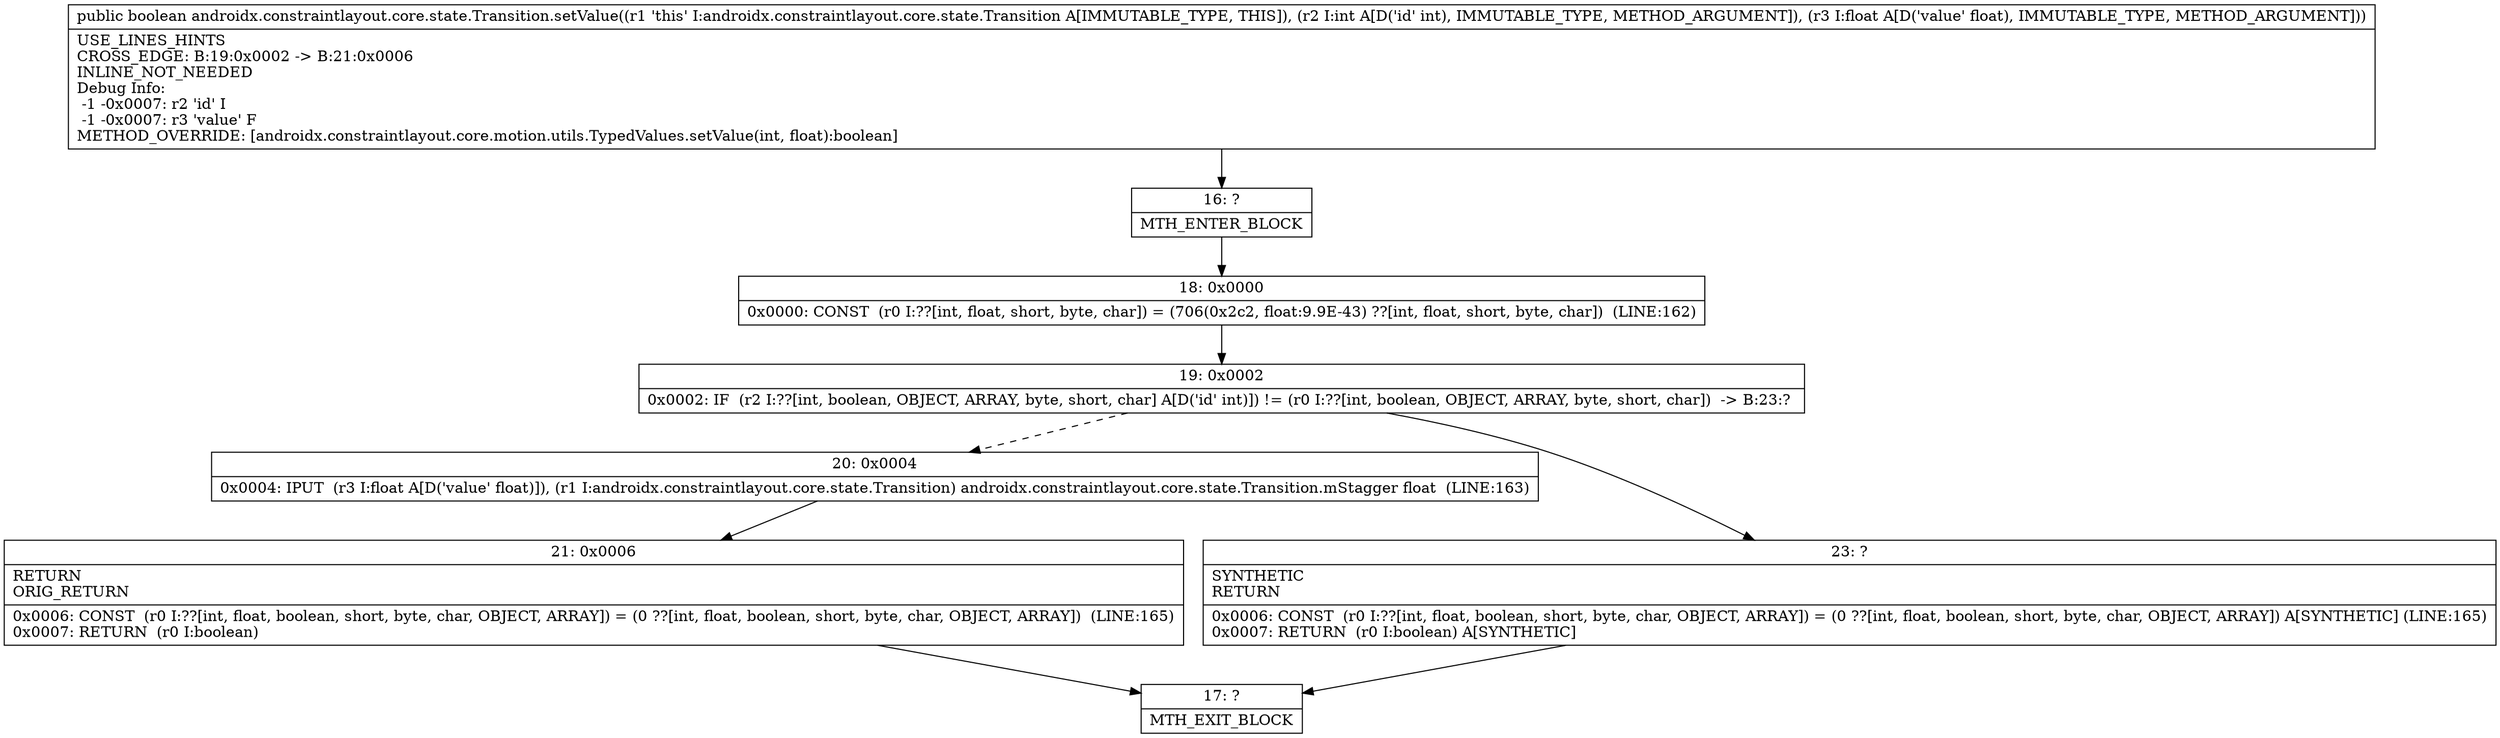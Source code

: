 digraph "CFG forandroidx.constraintlayout.core.state.Transition.setValue(IF)Z" {
Node_16 [shape=record,label="{16\:\ ?|MTH_ENTER_BLOCK\l}"];
Node_18 [shape=record,label="{18\:\ 0x0000|0x0000: CONST  (r0 I:??[int, float, short, byte, char]) = (706(0x2c2, float:9.9E\-43) ??[int, float, short, byte, char])  (LINE:162)\l}"];
Node_19 [shape=record,label="{19\:\ 0x0002|0x0002: IF  (r2 I:??[int, boolean, OBJECT, ARRAY, byte, short, char] A[D('id' int)]) != (r0 I:??[int, boolean, OBJECT, ARRAY, byte, short, char])  \-\> B:23:? \l}"];
Node_20 [shape=record,label="{20\:\ 0x0004|0x0004: IPUT  (r3 I:float A[D('value' float)]), (r1 I:androidx.constraintlayout.core.state.Transition) androidx.constraintlayout.core.state.Transition.mStagger float  (LINE:163)\l}"];
Node_21 [shape=record,label="{21\:\ 0x0006|RETURN\lORIG_RETURN\l|0x0006: CONST  (r0 I:??[int, float, boolean, short, byte, char, OBJECT, ARRAY]) = (0 ??[int, float, boolean, short, byte, char, OBJECT, ARRAY])  (LINE:165)\l0x0007: RETURN  (r0 I:boolean) \l}"];
Node_17 [shape=record,label="{17\:\ ?|MTH_EXIT_BLOCK\l}"];
Node_23 [shape=record,label="{23\:\ ?|SYNTHETIC\lRETURN\l|0x0006: CONST  (r0 I:??[int, float, boolean, short, byte, char, OBJECT, ARRAY]) = (0 ??[int, float, boolean, short, byte, char, OBJECT, ARRAY]) A[SYNTHETIC] (LINE:165)\l0x0007: RETURN  (r0 I:boolean) A[SYNTHETIC]\l}"];
MethodNode[shape=record,label="{public boolean androidx.constraintlayout.core.state.Transition.setValue((r1 'this' I:androidx.constraintlayout.core.state.Transition A[IMMUTABLE_TYPE, THIS]), (r2 I:int A[D('id' int), IMMUTABLE_TYPE, METHOD_ARGUMENT]), (r3 I:float A[D('value' float), IMMUTABLE_TYPE, METHOD_ARGUMENT]))  | USE_LINES_HINTS\lCROSS_EDGE: B:19:0x0002 \-\> B:21:0x0006\lINLINE_NOT_NEEDED\lDebug Info:\l  \-1 \-0x0007: r2 'id' I\l  \-1 \-0x0007: r3 'value' F\lMETHOD_OVERRIDE: [androidx.constraintlayout.core.motion.utils.TypedValues.setValue(int, float):boolean]\l}"];
MethodNode -> Node_16;Node_16 -> Node_18;
Node_18 -> Node_19;
Node_19 -> Node_20[style=dashed];
Node_19 -> Node_23;
Node_20 -> Node_21;
Node_21 -> Node_17;
Node_23 -> Node_17;
}

